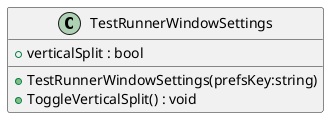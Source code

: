 @startuml
class TestRunnerWindowSettings {
    + verticalSplit : bool
    + TestRunnerWindowSettings(prefsKey:string)
    + ToggleVerticalSplit() : void
}
@enduml
